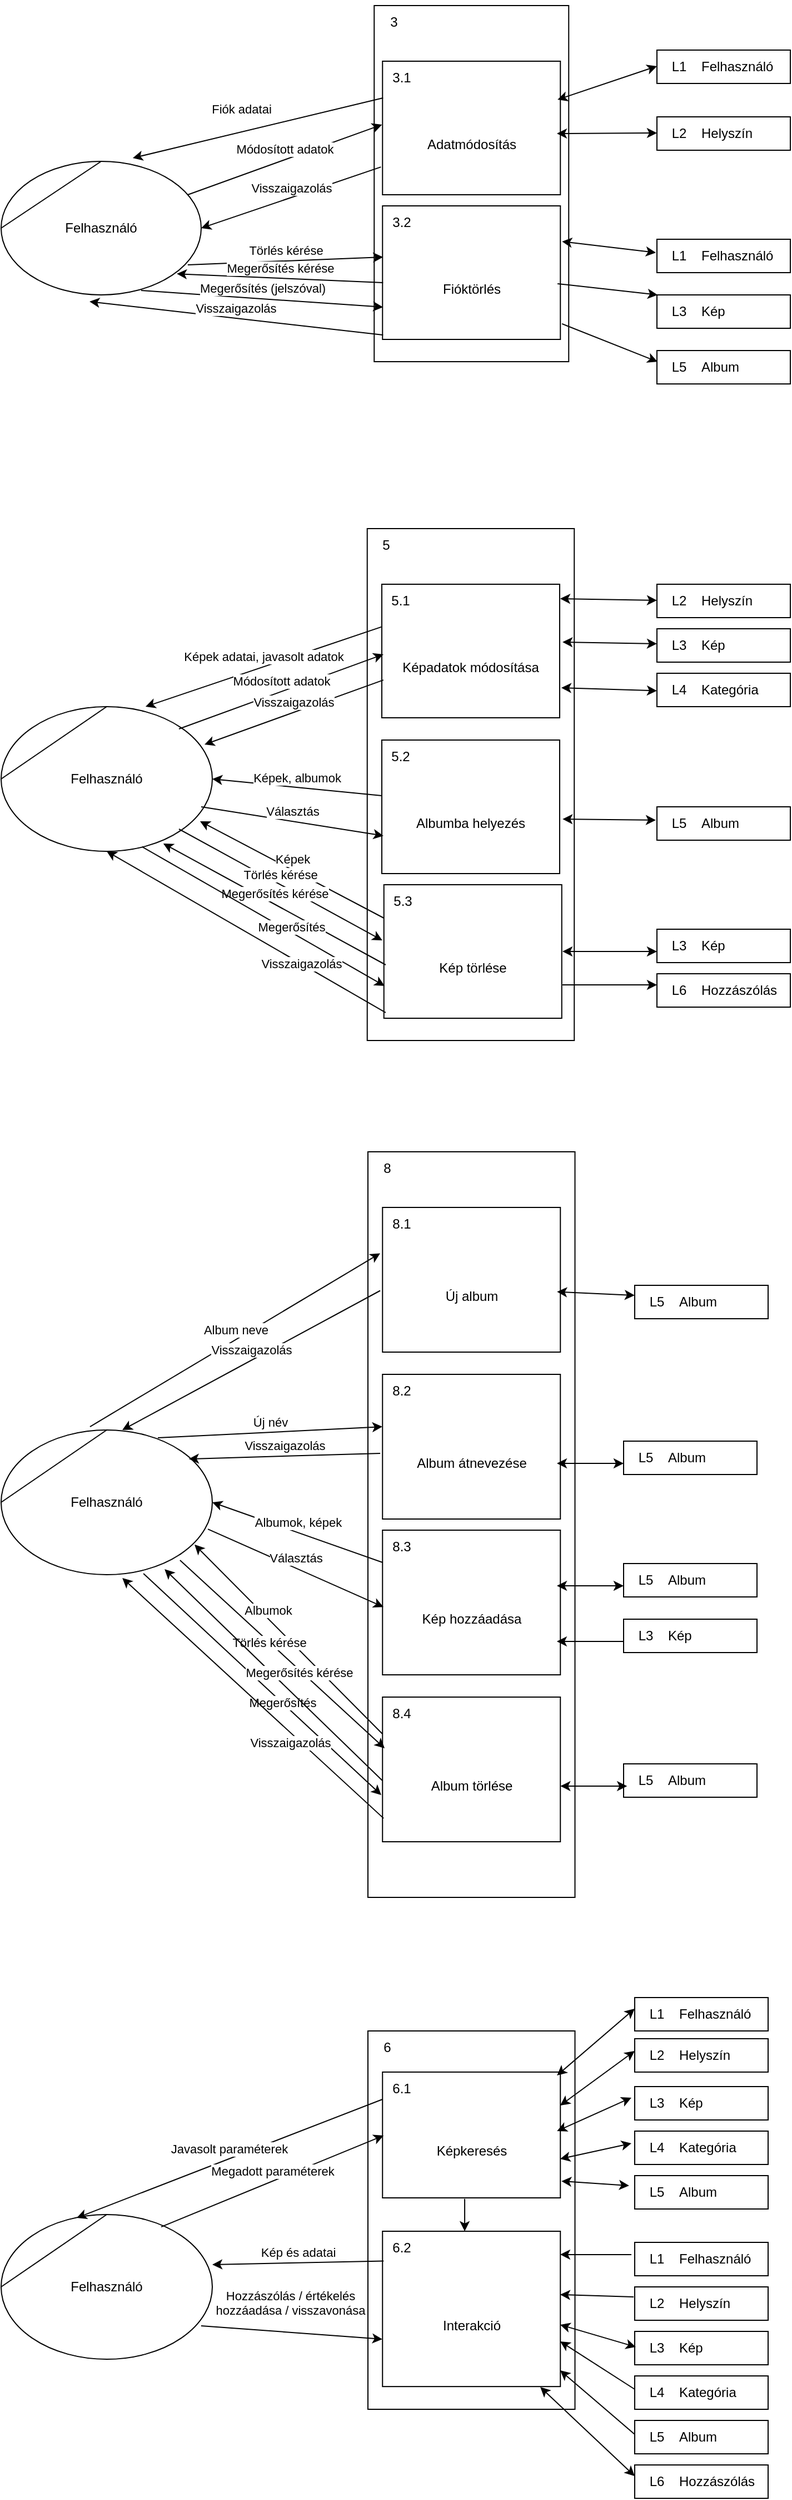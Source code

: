 <mxfile version="20.8.20" type="device"><diagram name="Page-1" id="T1w9pphFqEDVjOHzvAUB"><mxGraphModel dx="1434" dy="782" grid="1" gridSize="10" guides="1" tooltips="1" connect="1" arrows="1" fold="1" page="1" pageScale="1" pageWidth="850" pageHeight="1100" math="0" shadow="0"><root><mxCell id="0"/><mxCell id="1" parent="0"/><mxCell id="KtsUiahS996aMo-irv2C-1" value="" style="html=1;dashed=0;whitespace=wrap;shape=mxgraph.dfd.process;align=center;container=1;collapsible=0;spacingTop=30;" parent="1" vertex="1"><mxGeometry x="345.63" y="80" width="175" height="320" as="geometry"/></mxCell><mxCell id="KtsUiahS996aMo-irv2C-2" value="3" style="text;html=1;strokeColor=none;fillColor=none;align=center;verticalAlign=middle;whiteSpace=wrap;rounded=0;movable=0;resizable=0;rotatable=0;cloneable=0;deletable=0;connectable=0;allowArrows=0;pointerEvents=1;" parent="KtsUiahS996aMo-irv2C-1" vertex="1"><mxGeometry width="35" height="30" as="geometry"/></mxCell><mxCell id="KtsUiahS996aMo-irv2C-3" value="" style="text;html=1;strokeColor=none;fillColor=none;align=left;verticalAlign=middle;whiteSpace=wrap;rounded=0;movable=0;resizable=0;connectable=0;allowArrows=0;rotatable=0;cloneable=0;deletable=0;spacingLeft=6;autosize=1;resizeWidth=0;" parent="KtsUiahS996aMo-irv2C-1" vertex="1"><mxGeometry x="35" y="-5" width="50" height="40" as="geometry"/></mxCell><mxCell id="I2W6EsrsI5JQL8jEKUmp-7" value="Fióktörlés" style="html=1;dashed=0;whitespace=wrap;shape=mxgraph.dfd.process2;align=center;container=1;collapsible=0;spacingTop=30;" parent="KtsUiahS996aMo-irv2C-1" vertex="1"><mxGeometry x="7.5" y="180" width="160" height="120" as="geometry"/></mxCell><mxCell id="I2W6EsrsI5JQL8jEKUmp-8" value="3.2" style="text;html=1;strokeColor=none;fillColor=none;align=center;verticalAlign=middle;whiteSpace=wrap;rounded=0;connectable=0;allowArrows=0;editable=1;movable=0;resizable=0;rotatable=0;deletable=0;locked=0;cloneable=0;" parent="I2W6EsrsI5JQL8jEKUmp-7" vertex="1"><mxGeometry width="35" height="30" as="geometry"/></mxCell><mxCell id="I2W6EsrsI5JQL8jEKUmp-9" value="" style="text;strokeColor=none;fillColor=none;align=left;verticalAlign=middle;whiteSpace=wrap;rounded=0;autosize=1;connectable=0;allowArrows=0;movable=0;resizable=0;rotatable=0;deletable=0;cloneable=0;spacingLeft=6;fontStyle=0;html=1;" parent="I2W6EsrsI5JQL8jEKUmp-7" vertex="1"><mxGeometry x="35" y="-5" width="50" height="40" as="geometry"/></mxCell><mxCell id="I2W6EsrsI5JQL8jEKUmp-22" value="" style="endArrow=classic;html=1;rounded=0;verticalAlign=bottom;exitX=0.984;exitY=0.583;exitDx=0;exitDy=0;exitPerimeter=0;" parent="I2W6EsrsI5JQL8jEKUmp-7" source="I2W6EsrsI5JQL8jEKUmp-7" edge="1"><mxGeometry width="50" height="50" relative="1" as="geometry"><mxPoint x="127.5" y="80" as="sourcePoint"/><mxPoint x="247.5" y="80" as="targetPoint"/></mxGeometry></mxCell><mxCell id="KtsUiahS996aMo-irv2C-7" value="Adatmódosítás" style="html=1;dashed=0;whitespace=wrap;shape=mxgraph.dfd.process2;align=center;container=1;collapsible=0;spacingTop=30;" parent="KtsUiahS996aMo-irv2C-1" vertex="1"><mxGeometry x="7.5" y="50" width="160" height="120" as="geometry"/></mxCell><mxCell id="KtsUiahS996aMo-irv2C-8" value="3.1" style="text;html=1;strokeColor=none;fillColor=none;align=center;verticalAlign=middle;whiteSpace=wrap;rounded=0;connectable=0;allowArrows=0;editable=1;movable=0;resizable=0;rotatable=0;deletable=0;locked=0;cloneable=0;" parent="KtsUiahS996aMo-irv2C-7" vertex="1"><mxGeometry width="35" height="30" as="geometry"/></mxCell><mxCell id="KtsUiahS996aMo-irv2C-9" value="" style="text;strokeColor=none;fillColor=none;align=left;verticalAlign=middle;whiteSpace=wrap;rounded=0;autosize=1;connectable=0;allowArrows=0;movable=0;resizable=0;rotatable=0;deletable=0;cloneable=0;spacingLeft=6;fontStyle=0;html=1;" parent="KtsUiahS996aMo-irv2C-7" vertex="1"><mxGeometry x="35" y="-5" width="50" height="40" as="geometry"/></mxCell><mxCell id="KtsUiahS996aMo-irv2C-10" value="Felhasználó" style="shape=stencil(tZRtjoMgEIZPw98GJR6gYXfvQe10nZQCAbYft99RNKlW7GajiTGZeeXhnZGBCRka5YCVvGHig5VlwTm9Kb5NYhUc1DElr8qjOmhISojenuGGx9gz0DTgMbaq+GR8T9+0j5C1NYYgaE0YKU86wRQaWsvvCdZv/xhFjvgXiOB7kynLyq+/Y3fVNuBiI79j7OB+db/rgceOi61+3Grg4v9YISmTO9xCHlR9/vb2xxxnzYDW6AK8OfLTeZzO66ynzM5CnqyHBUsn1DqN9UITnWoH/kUY5Iu9PtVUzRY1jx4IGk22K9UioSs+44+uvFxl3bKX1nTZdE12iV8=);whiteSpace=wrap;html=1;" parent="1" vertex="1"><mxGeometry x="10" y="220" width="180" height="120" as="geometry"/></mxCell><mxCell id="KtsUiahS996aMo-irv2C-11" value="Fiók adatai" style="endArrow=classic;html=1;rounded=0;verticalAlign=bottom;entryX=0.658;entryY=-0.025;entryDx=0;entryDy=0;entryPerimeter=0;exitX=0.003;exitY=0.275;exitDx=0;exitDy=0;exitPerimeter=0;" parent="1" source="KtsUiahS996aMo-irv2C-7" target="KtsUiahS996aMo-irv2C-10" edge="1"><mxGeometry x="0.111" y="-11" width="50" height="50" relative="1" as="geometry"><mxPoint x="190" y="150" as="sourcePoint"/><mxPoint x="310" y="150" as="targetPoint"/><mxPoint as="offset"/></mxGeometry></mxCell><mxCell id="KtsUiahS996aMo-irv2C-12" value="Módosított adatok" style="endArrow=classic;html=1;rounded=0;verticalAlign=bottom;entryX=-0.003;entryY=0.475;entryDx=0;entryDy=0;entryPerimeter=0;exitX=0.933;exitY=0.25;exitDx=0;exitDy=0;exitPerimeter=0;" parent="1" source="KtsUiahS996aMo-irv2C-10" target="KtsUiahS996aMo-irv2C-7" edge="1"><mxGeometry width="50" height="50" relative="1" as="geometry"><mxPoint x="180" y="230" as="sourcePoint"/><mxPoint x="280" y="230" as="targetPoint"/></mxGeometry></mxCell><mxCell id="KtsUiahS996aMo-irv2C-13" value="Visszaigazolás" style="endArrow=classic;html=1;rounded=0;verticalAlign=bottom;exitX=-0.009;exitY=0.792;exitDx=0;exitDy=0;exitPerimeter=0;entryX=1;entryY=0.5;entryDx=0;entryDy=0;" parent="1" source="KtsUiahS996aMo-irv2C-7" target="KtsUiahS996aMo-irv2C-10" edge="1"><mxGeometry width="50" height="50" relative="1" as="geometry"><mxPoint x="240" y="250" as="sourcePoint"/><mxPoint x="360" y="250" as="targetPoint"/></mxGeometry></mxCell><mxCell id="I2W6EsrsI5JQL8jEKUmp-1" value="Felhasználó" style="html=1;dashed=0;whitespace=wrap;shape=mxgraph.dfd.dataStoreID2;align=left;spacingLeft=38;container=1;collapsible=0;" parent="1" vertex="1"><mxGeometry x="600" y="120" width="120" height="30" as="geometry"/></mxCell><mxCell id="I2W6EsrsI5JQL8jEKUmp-2" value="L1" style="text;html=1;strokeColor=none;fillColor=none;align=center;verticalAlign=middle;whiteSpace=wrap;rounded=0;connectable=0;allowArrows=0;movable=0;resizable=0;rotatable=0;cloneable=0;deletable=0;" parent="I2W6EsrsI5JQL8jEKUmp-1" vertex="1"><mxGeometry x="5" width="30" height="30" as="geometry"/></mxCell><mxCell id="I2W6EsrsI5JQL8jEKUmp-3" value="Helyszín" style="html=1;dashed=0;whitespace=wrap;shape=mxgraph.dfd.dataStoreID2;align=left;spacingLeft=38;container=1;collapsible=0;" parent="1" vertex="1"><mxGeometry x="600" y="180" width="120" height="30" as="geometry"/></mxCell><mxCell id="I2W6EsrsI5JQL8jEKUmp-4" value="L2" style="text;html=1;strokeColor=none;fillColor=none;align=center;verticalAlign=middle;whiteSpace=wrap;rounded=0;connectable=0;allowArrows=0;movable=0;resizable=0;rotatable=0;cloneable=0;deletable=0;" parent="I2W6EsrsI5JQL8jEKUmp-3" vertex="1"><mxGeometry x="5" width="30" height="30" as="geometry"/></mxCell><mxCell id="I2W6EsrsI5JQL8jEKUmp-5" value="" style="endArrow=classic;startArrow=classic;html=1;rounded=0;verticalAlign=bottom;exitX=0.984;exitY=0.288;exitDx=0;exitDy=0;exitPerimeter=0;" parent="1" source="KtsUiahS996aMo-irv2C-7" edge="1"><mxGeometry width="50" height="50" relative="1" as="geometry"><mxPoint x="530" y="140" as="sourcePoint"/><mxPoint x="600" y="134.5" as="targetPoint"/></mxGeometry></mxCell><mxCell id="I2W6EsrsI5JQL8jEKUmp-6" value="" style="endArrow=classic;startArrow=classic;html=1;rounded=0;verticalAlign=bottom;exitX=0.984;exitY=0.288;exitDx=0;exitDy=0;exitPerimeter=0;" parent="1" edge="1"><mxGeometry width="50" height="50" relative="1" as="geometry"><mxPoint x="510" y="195" as="sourcePoint"/><mxPoint x="600" y="194.5" as="targetPoint"/></mxGeometry></mxCell><mxCell id="I2W6EsrsI5JQL8jEKUmp-10" value="Törlés kérése" style="endArrow=classic;html=1;rounded=0;verticalAlign=bottom;entryX=0.003;entryY=0.383;entryDx=0;entryDy=0;entryPerimeter=0;exitX=0.933;exitY=0.775;exitDx=0;exitDy=0;exitPerimeter=0;" parent="1" source="KtsUiahS996aMo-irv2C-10" target="I2W6EsrsI5JQL8jEKUmp-7" edge="1"><mxGeometry width="50" height="50" relative="1" as="geometry"><mxPoint x="160" y="290" as="sourcePoint"/><mxPoint x="280" y="290" as="targetPoint"/></mxGeometry></mxCell><mxCell id="I2W6EsrsI5JQL8jEKUmp-11" value="Megerősítés kérése" style="endArrow=classic;html=1;rounded=0;verticalAlign=bottom;entryX=0.878;entryY=0.842;entryDx=0;entryDy=0;entryPerimeter=0;exitX=0.003;exitY=0.575;exitDx=0;exitDy=0;exitPerimeter=0;" parent="1" source="I2W6EsrsI5JQL8jEKUmp-7" target="KtsUiahS996aMo-irv2C-10" edge="1"><mxGeometry width="50" height="50" relative="1" as="geometry"><mxPoint x="210" y="340" as="sourcePoint"/><mxPoint x="330" y="340" as="targetPoint"/></mxGeometry></mxCell><mxCell id="I2W6EsrsI5JQL8jEKUmp-12" value="Megerősítés (jelszóval)" style="endArrow=classic;html=1;rounded=0;verticalAlign=bottom;entryX=0.003;entryY=0.758;entryDx=0;entryDy=0;entryPerimeter=0;exitX=0.7;exitY=0.967;exitDx=0;exitDy=0;exitPerimeter=0;" parent="1" source="KtsUiahS996aMo-irv2C-10" target="I2W6EsrsI5JQL8jEKUmp-7" edge="1"><mxGeometry width="50" height="50" relative="1" as="geometry"><mxPoint x="130" y="300" as="sourcePoint"/><mxPoint x="250" y="300" as="targetPoint"/></mxGeometry></mxCell><mxCell id="I2W6EsrsI5JQL8jEKUmp-13" value="Visszaigazolás" style="endArrow=classic;html=1;rounded=0;verticalAlign=bottom;exitX=0.003;exitY=0.967;exitDx=0;exitDy=0;exitPerimeter=0;entryX=0.442;entryY=1.05;entryDx=0;entryDy=0;entryPerimeter=0;" parent="1" source="I2W6EsrsI5JQL8jEKUmp-7" target="KtsUiahS996aMo-irv2C-10" edge="1"><mxGeometry width="50" height="50" relative="1" as="geometry"><mxPoint y="300" as="sourcePoint"/><mxPoint x="120" y="300" as="targetPoint"/></mxGeometry></mxCell><mxCell id="I2W6EsrsI5JQL8jEKUmp-14" value="Felhasználó" style="html=1;dashed=0;whitespace=wrap;shape=mxgraph.dfd.dataStoreID2;align=left;spacingLeft=38;container=1;collapsible=0;" parent="1" vertex="1"><mxGeometry x="600" y="290" width="120" height="30" as="geometry"/></mxCell><mxCell id="I2W6EsrsI5JQL8jEKUmp-15" value="L1" style="text;html=1;strokeColor=none;fillColor=none;align=center;verticalAlign=middle;whiteSpace=wrap;rounded=0;connectable=0;allowArrows=0;movable=0;resizable=0;rotatable=0;cloneable=0;deletable=0;" parent="I2W6EsrsI5JQL8jEKUmp-14" vertex="1"><mxGeometry x="5" width="30" height="30" as="geometry"/></mxCell><mxCell id="I2W6EsrsI5JQL8jEKUmp-16" value="" style="endArrow=classic;startArrow=classic;html=1;rounded=0;verticalAlign=bottom;exitX=1.009;exitY=0.267;exitDx=0;exitDy=0;exitPerimeter=0;entryX=-0.008;entryY=0.4;entryDx=0;entryDy=0;entryPerimeter=0;" parent="1" source="I2W6EsrsI5JQL8jEKUmp-7" target="I2W6EsrsI5JQL8jEKUmp-14" edge="1"><mxGeometry width="50" height="50" relative="1" as="geometry"><mxPoint x="530" y="299" as="sourcePoint"/><mxPoint x="600" y="299" as="targetPoint"/></mxGeometry></mxCell><mxCell id="I2W6EsrsI5JQL8jEKUmp-18" value="Kép" style="html=1;dashed=0;whitespace=wrap;shape=mxgraph.dfd.dataStoreID2;align=left;spacingLeft=38;container=1;collapsible=0;" parent="1" vertex="1"><mxGeometry x="600" y="340" width="120" height="30" as="geometry"/></mxCell><mxCell id="I2W6EsrsI5JQL8jEKUmp-19" value="L3" style="text;html=1;strokeColor=none;fillColor=none;align=center;verticalAlign=middle;whiteSpace=wrap;rounded=0;connectable=0;allowArrows=0;movable=0;resizable=0;rotatable=0;cloneable=0;deletable=0;" parent="I2W6EsrsI5JQL8jEKUmp-18" vertex="1"><mxGeometry x="5" width="30" height="30" as="geometry"/></mxCell><mxCell id="I2W6EsrsI5JQL8jEKUmp-20" value="Album" style="html=1;dashed=0;whitespace=wrap;shape=mxgraph.dfd.dataStoreID2;align=left;spacingLeft=38;container=1;collapsible=0;" parent="1" vertex="1"><mxGeometry x="600" y="390" width="120" height="30" as="geometry"/></mxCell><mxCell id="I2W6EsrsI5JQL8jEKUmp-21" value="L5" style="text;html=1;strokeColor=none;fillColor=none;align=center;verticalAlign=middle;whiteSpace=wrap;rounded=0;connectable=0;allowArrows=0;movable=0;resizable=0;rotatable=0;cloneable=0;deletable=0;" parent="I2W6EsrsI5JQL8jEKUmp-20" vertex="1"><mxGeometry x="5" width="30" height="30" as="geometry"/></mxCell><mxCell id="I2W6EsrsI5JQL8jEKUmp-23" value="" style="endArrow=classic;html=1;rounded=0;verticalAlign=bottom;exitX=1.009;exitY=0.883;exitDx=0;exitDy=0;exitPerimeter=0;" parent="1" source="I2W6EsrsI5JQL8jEKUmp-7" edge="1"><mxGeometry width="50" height="50" relative="1" as="geometry"><mxPoint x="510" y="390" as="sourcePoint"/><mxPoint x="600.5" y="400" as="targetPoint"/></mxGeometry></mxCell><mxCell id="SFYIpEGOFSWg1pMCcQWW-30" value="" style="html=1;dashed=0;whitespace=wrap;shape=mxgraph.dfd.process;align=center;container=1;collapsible=0;spacingTop=30;" parent="1" vertex="1"><mxGeometry x="339.37" y="550" width="186.25" height="460" as="geometry"/></mxCell><mxCell id="SFYIpEGOFSWg1pMCcQWW-31" value="5" style="text;html=1;strokeColor=none;fillColor=none;align=center;verticalAlign=middle;whiteSpace=wrap;rounded=0;movable=0;resizable=0;rotatable=0;cloneable=0;deletable=0;connectable=0;allowArrows=0;pointerEvents=1;" parent="SFYIpEGOFSWg1pMCcQWW-30" vertex="1"><mxGeometry width="35" height="30" as="geometry"/></mxCell><mxCell id="SFYIpEGOFSWg1pMCcQWW-32" value="" style="text;html=1;strokeColor=none;fillColor=none;align=left;verticalAlign=middle;whiteSpace=wrap;rounded=0;movable=0;resizable=0;connectable=0;allowArrows=0;rotatable=0;cloneable=0;deletable=0;spacingLeft=6;autosize=1;resizeWidth=0;" parent="SFYIpEGOFSWg1pMCcQWW-30" vertex="1"><mxGeometry x="35" y="-5" width="50" height="40" as="geometry"/></mxCell><mxCell id="SFYIpEGOFSWg1pMCcQWW-33" value="Képadatok módosítása" style="html=1;dashed=0;whitespace=wrap;shape=mxgraph.dfd.process2;align=center;container=1;collapsible=0;spacingTop=30;" parent="SFYIpEGOFSWg1pMCcQWW-30" vertex="1"><mxGeometry x="13.12" y="50" width="160" height="120" as="geometry"/></mxCell><mxCell id="SFYIpEGOFSWg1pMCcQWW-34" value="5.1" style="text;html=1;strokeColor=none;fillColor=none;align=center;verticalAlign=middle;whiteSpace=wrap;rounded=0;connectable=0;allowArrows=0;editable=1;movable=0;resizable=0;rotatable=0;deletable=0;locked=0;cloneable=0;" parent="SFYIpEGOFSWg1pMCcQWW-33" vertex="1"><mxGeometry width="35" height="30" as="geometry"/></mxCell><mxCell id="SFYIpEGOFSWg1pMCcQWW-35" value="" style="text;strokeColor=none;fillColor=none;align=left;verticalAlign=middle;whiteSpace=wrap;rounded=0;autosize=1;connectable=0;allowArrows=0;movable=0;resizable=0;rotatable=0;deletable=0;cloneable=0;spacingLeft=6;fontStyle=0;html=1;" parent="SFYIpEGOFSWg1pMCcQWW-33" vertex="1"><mxGeometry x="35" y="-5" width="50" height="40" as="geometry"/></mxCell><mxCell id="YsgvC9iL1TZ9_UVpv816-10" value="" style="endArrow=classic;startArrow=classic;html=1;rounded=0;verticalAlign=bottom;exitX=1.003;exitY=0.108;exitDx=0;exitDy=0;exitPerimeter=0;" parent="SFYIpEGOFSWg1pMCcQWW-33" source="SFYIpEGOFSWg1pMCcQWW-33" edge="1"><mxGeometry width="50" height="50" relative="1" as="geometry"><mxPoint x="177.51" y="15" as="sourcePoint"/><mxPoint x="247.51" y="14.5" as="targetPoint"/></mxGeometry></mxCell><mxCell id="SFYIpEGOFSWg1pMCcQWW-36" value="Albumba helyezés" style="html=1;dashed=0;whitespace=wrap;shape=mxgraph.dfd.process2;align=center;container=1;collapsible=0;spacingTop=30;" parent="SFYIpEGOFSWg1pMCcQWW-30" vertex="1"><mxGeometry x="13.12" y="190" width="160" height="120" as="geometry"/></mxCell><mxCell id="SFYIpEGOFSWg1pMCcQWW-37" value="5.2" style="text;html=1;strokeColor=none;fillColor=none;align=center;verticalAlign=middle;whiteSpace=wrap;rounded=0;connectable=0;allowArrows=0;editable=1;movable=0;resizable=0;rotatable=0;deletable=0;locked=0;cloneable=0;" parent="SFYIpEGOFSWg1pMCcQWW-36" vertex="1"><mxGeometry width="35" height="30" as="geometry"/></mxCell><mxCell id="SFYIpEGOFSWg1pMCcQWW-38" value="" style="text;strokeColor=none;fillColor=none;align=left;verticalAlign=middle;whiteSpace=wrap;rounded=0;autosize=1;connectable=0;allowArrows=0;movable=0;resizable=0;rotatable=0;deletable=0;cloneable=0;spacingLeft=6;fontStyle=0;html=1;" parent="SFYIpEGOFSWg1pMCcQWW-36" vertex="1"><mxGeometry x="35" y="-5" width="50" height="40" as="geometry"/></mxCell><mxCell id="YsgvC9iL1TZ9_UVpv816-14" value="Képek, albumok" style="endArrow=classic;html=1;rounded=0;verticalAlign=bottom;entryX=1;entryY=0.5;entryDx=0;entryDy=0;" parent="SFYIpEGOFSWg1pMCcQWW-36" target="SFYIpEGOFSWg1pMCcQWW-42" edge="1"><mxGeometry width="50" height="50" relative="1" as="geometry"><mxPoint y="50" as="sourcePoint"/><mxPoint x="120" y="50" as="targetPoint"/></mxGeometry></mxCell><mxCell id="SFYIpEGOFSWg1pMCcQWW-39" value="Kép törlése" style="html=1;dashed=0;whitespace=wrap;shape=mxgraph.dfd.process2;align=center;container=1;collapsible=0;spacingTop=30;" parent="SFYIpEGOFSWg1pMCcQWW-30" vertex="1"><mxGeometry x="15.0" y="320" width="160" height="120" as="geometry"/></mxCell><mxCell id="SFYIpEGOFSWg1pMCcQWW-40" value="5.3" style="text;html=1;strokeColor=none;fillColor=none;align=center;verticalAlign=middle;whiteSpace=wrap;rounded=0;connectable=0;allowArrows=0;editable=1;movable=0;resizable=0;rotatable=0;deletable=0;locked=0;cloneable=0;" parent="SFYIpEGOFSWg1pMCcQWW-39" vertex="1"><mxGeometry width="35" height="30" as="geometry"/></mxCell><mxCell id="SFYIpEGOFSWg1pMCcQWW-41" value="" style="text;strokeColor=none;fillColor=none;align=left;verticalAlign=middle;whiteSpace=wrap;rounded=0;autosize=1;connectable=0;allowArrows=0;movable=0;resizable=0;rotatable=0;deletable=0;cloneable=0;spacingLeft=6;fontStyle=0;html=1;" parent="SFYIpEGOFSWg1pMCcQWW-39" vertex="1"><mxGeometry x="35" y="-5" width="50" height="40" as="geometry"/></mxCell><mxCell id="YsgvC9iL1TZ9_UVpv816-30" value="Képek" style="endArrow=classic;html=1;rounded=0;verticalAlign=bottom;entryX=0.942;entryY=0.792;entryDx=0;entryDy=0;entryPerimeter=0;" parent="SFYIpEGOFSWg1pMCcQWW-39" target="SFYIpEGOFSWg1pMCcQWW-42" edge="1"><mxGeometry width="50" height="50" relative="1" as="geometry"><mxPoint y="30" as="sourcePoint"/><mxPoint x="120" y="30" as="targetPoint"/></mxGeometry></mxCell><mxCell id="SFYIpEGOFSWg1pMCcQWW-42" value="Felhasználó" style="shape=stencil(tZRtjoMgEIZPw98GJR6gYXfvQe10nZQCAbYft99RNKlW7GajiTGZeeXhnZGBCRka5YCVvGHig5VlwTm9Kb5NYhUc1DElr8qjOmhISojenuGGx9gz0DTgMbaq+GR8T9+0j5C1NYYgaE0YKU86wRQaWsvvCdZv/xhFjvgXiOB7kynLyq+/Y3fVNuBiI79j7OB+db/rgceOi61+3Grg4v9YISmTO9xCHlR9/vb2xxxnzYDW6AK8OfLTeZzO66ynzM5CnqyHBUsn1DqN9UITnWoH/kUY5Iu9PtVUzRY1jx4IGk22K9UioSs+44+uvFxl3bKX1nTZdE12iV8=);whiteSpace=wrap;html=1;" parent="1" vertex="1"><mxGeometry x="10" y="710" width="190" height="130" as="geometry"/></mxCell><mxCell id="YsgvC9iL1TZ9_UVpv816-1" value="Képek adatai, javasolt adatok" style="endArrow=classic;html=1;rounded=0;verticalAlign=bottom;exitX=0.003;exitY=0.317;exitDx=0;exitDy=0;exitPerimeter=0;entryX=0.684;entryY=0;entryDx=0;entryDy=0;entryPerimeter=0;" parent="1" source="SFYIpEGOFSWg1pMCcQWW-33" target="SFYIpEGOFSWg1pMCcQWW-42" edge="1"><mxGeometry width="50" height="50" relative="1" as="geometry"><mxPoint x="160" y="660" as="sourcePoint"/><mxPoint x="280" y="660" as="targetPoint"/></mxGeometry></mxCell><mxCell id="YsgvC9iL1TZ9_UVpv816-2" value="Módosított adatok" style="endArrow=classic;html=1;rounded=0;verticalAlign=bottom;entryX=0.009;entryY=0.525;entryDx=0;entryDy=0;entryPerimeter=0;" parent="1" target="SFYIpEGOFSWg1pMCcQWW-33" edge="1"><mxGeometry width="50" height="50" relative="1" as="geometry"><mxPoint x="170" y="730" as="sourcePoint"/><mxPoint x="310" y="690" as="targetPoint"/></mxGeometry></mxCell><mxCell id="YsgvC9iL1TZ9_UVpv816-3" value="Visszaigazolás" style="endArrow=classic;html=1;rounded=0;verticalAlign=bottom;exitX=0.009;exitY=0.717;exitDx=0;exitDy=0;exitPerimeter=0;entryX=0.963;entryY=0.262;entryDx=0;entryDy=0;entryPerimeter=0;" parent="1" source="SFYIpEGOFSWg1pMCcQWW-33" target="SFYIpEGOFSWg1pMCcQWW-42" edge="1"><mxGeometry width="50" height="50" relative="1" as="geometry"><mxPoint x="260" y="740" as="sourcePoint"/><mxPoint x="380" y="740" as="targetPoint"/></mxGeometry></mxCell><mxCell id="YsgvC9iL1TZ9_UVpv816-4" value="Helyszín" style="html=1;dashed=0;whitespace=wrap;shape=mxgraph.dfd.dataStoreID2;align=left;spacingLeft=38;container=1;collapsible=0;" parent="1" vertex="1"><mxGeometry x="600" y="600" width="120" height="30" as="geometry"/></mxCell><mxCell id="YsgvC9iL1TZ9_UVpv816-5" value="L2" style="text;html=1;strokeColor=none;fillColor=none;align=center;verticalAlign=middle;whiteSpace=wrap;rounded=0;connectable=0;allowArrows=0;movable=0;resizable=0;rotatable=0;cloneable=0;deletable=0;" parent="YsgvC9iL1TZ9_UVpv816-4" vertex="1"><mxGeometry x="5" width="30" height="30" as="geometry"/></mxCell><mxCell id="YsgvC9iL1TZ9_UVpv816-6" value="Kép" style="html=1;dashed=0;whitespace=wrap;shape=mxgraph.dfd.dataStoreID2;align=left;spacingLeft=38;container=1;collapsible=0;" parent="1" vertex="1"><mxGeometry x="600" y="640" width="120" height="30" as="geometry"/></mxCell><mxCell id="YsgvC9iL1TZ9_UVpv816-7" value="L3" style="text;html=1;strokeColor=none;fillColor=none;align=center;verticalAlign=middle;whiteSpace=wrap;rounded=0;connectable=0;allowArrows=0;movable=0;resizable=0;rotatable=0;cloneable=0;deletable=0;" parent="YsgvC9iL1TZ9_UVpv816-6" vertex="1"><mxGeometry x="5" width="30" height="30" as="geometry"/></mxCell><mxCell id="YsgvC9iL1TZ9_UVpv816-8" value="Kategória" style="html=1;dashed=0;whitespace=wrap;shape=mxgraph.dfd.dataStoreID2;align=left;spacingLeft=38;container=1;collapsible=0;" parent="1" vertex="1"><mxGeometry x="600" y="680" width="120" height="30" as="geometry"/></mxCell><mxCell id="YsgvC9iL1TZ9_UVpv816-9" value="L4" style="text;html=1;strokeColor=none;fillColor=none;align=center;verticalAlign=middle;whiteSpace=wrap;rounded=0;connectable=0;allowArrows=0;movable=0;resizable=0;rotatable=0;cloneable=0;deletable=0;" parent="YsgvC9iL1TZ9_UVpv816-8" vertex="1"><mxGeometry x="5" width="30" height="30" as="geometry"/></mxCell><mxCell id="YsgvC9iL1TZ9_UVpv816-11" value="" style="endArrow=classic;startArrow=classic;html=1;rounded=0;verticalAlign=bottom;exitX=1.016;exitY=0.433;exitDx=0;exitDy=0;exitPerimeter=0;" parent="1" source="SFYIpEGOFSWg1pMCcQWW-33" edge="1"><mxGeometry width="50" height="50" relative="1" as="geometry"><mxPoint x="513.49" y="680" as="sourcePoint"/><mxPoint x="600" y="653.5" as="targetPoint"/></mxGeometry></mxCell><mxCell id="YsgvC9iL1TZ9_UVpv816-13" value="" style="endArrow=classic;startArrow=classic;html=1;rounded=0;verticalAlign=bottom;exitX=1.009;exitY=0.775;exitDx=0;exitDy=0;exitPerimeter=0;" parent="1" source="SFYIpEGOFSWg1pMCcQWW-33" edge="1"><mxGeometry width="50" height="50" relative="1" as="geometry"><mxPoint x="530" y="690" as="sourcePoint"/><mxPoint x="600" y="695.75" as="targetPoint"/></mxGeometry></mxCell><mxCell id="YsgvC9iL1TZ9_UVpv816-15" value="Választás" style="endArrow=classic;html=1;rounded=0;verticalAlign=bottom;entryX=0.009;entryY=0.717;entryDx=0;entryDy=0;entryPerimeter=0;" parent="1" target="SFYIpEGOFSWg1pMCcQWW-36" edge="1"><mxGeometry width="50" height="50" relative="1" as="geometry"><mxPoint x="190" y="800" as="sourcePoint"/><mxPoint x="310" y="800" as="targetPoint"/></mxGeometry></mxCell><mxCell id="YsgvC9iL1TZ9_UVpv816-18" value="" style="endArrow=classic;startArrow=classic;html=1;rounded=0;verticalAlign=bottom;exitX=1.016;exitY=0.592;exitDx=0;exitDy=0;exitPerimeter=0;entryX=-0.008;entryY=0.4;entryDx=0;entryDy=0;entryPerimeter=0;" parent="1" source="SFYIpEGOFSWg1pMCcQWW-36" edge="1"><mxGeometry width="50" height="50" relative="1" as="geometry"><mxPoint x="540" y="810" as="sourcePoint"/><mxPoint x="599.04" y="812" as="targetPoint"/></mxGeometry></mxCell><mxCell id="YsgvC9iL1TZ9_UVpv816-20" value="Törlés kérése" style="endArrow=classic;html=1;rounded=0;verticalAlign=bottom;entryX=-0.009;entryY=0.417;entryDx=0;entryDy=0;entryPerimeter=0;" parent="1" target="SFYIpEGOFSWg1pMCcQWW-39" edge="1"><mxGeometry width="50" height="50" relative="1" as="geometry"><mxPoint x="170" y="820" as="sourcePoint"/><mxPoint x="290" y="820" as="targetPoint"/></mxGeometry></mxCell><mxCell id="YsgvC9iL1TZ9_UVpv816-21" value="Megerősítés kérése" style="endArrow=classic;html=1;rounded=0;verticalAlign=bottom;entryX=0.768;entryY=0.946;entryDx=0;entryDy=0;entryPerimeter=0;exitX=0.01;exitY=0.6;exitDx=0;exitDy=0;exitPerimeter=0;" parent="1" source="SFYIpEGOFSWg1pMCcQWW-39" target="SFYIpEGOFSWg1pMCcQWW-42" edge="1"><mxGeometry width="50" height="50" relative="1" as="geometry"><mxPoint x="350" y="930" as="sourcePoint"/><mxPoint x="370" y="930" as="targetPoint"/></mxGeometry></mxCell><mxCell id="YsgvC9iL1TZ9_UVpv816-23" value="Megerősítés" style="endArrow=classic;html=1;rounded=0;verticalAlign=bottom;exitX=0.668;exitY=0.969;exitDx=0;exitDy=0;exitPerimeter=0;entryX=0.004;entryY=0.758;entryDx=0;entryDy=0;entryPerimeter=0;" parent="1" source="SFYIpEGOFSWg1pMCcQWW-42" target="SFYIpEGOFSWg1pMCcQWW-39" edge="1"><mxGeometry x="0.247" y="-4" width="50" height="50" relative="1" as="geometry"><mxPoint x="130" y="880" as="sourcePoint"/><mxPoint x="250" y="880" as="targetPoint"/><mxPoint as="offset"/></mxGeometry></mxCell><mxCell id="YsgvC9iL1TZ9_UVpv816-24" value="Visszaigazolás" style="endArrow=classic;html=1;rounded=0;verticalAlign=bottom;exitX=0.01;exitY=0.958;exitDx=0;exitDy=0;exitPerimeter=0;entryX=0.5;entryY=1;entryDx=0;entryDy=0;" parent="1" source="SFYIpEGOFSWg1pMCcQWW-39" target="SFYIpEGOFSWg1pMCcQWW-42" edge="1"><mxGeometry x="-0.425" y="8" width="50" height="50" relative="1" as="geometry"><mxPoint x="170" y="990" as="sourcePoint"/><mxPoint x="290" y="990" as="targetPoint"/><mxPoint as="offset"/></mxGeometry></mxCell><mxCell id="YsgvC9iL1TZ9_UVpv816-25" value="Kép" style="html=1;dashed=0;whitespace=wrap;shape=mxgraph.dfd.dataStoreID2;align=left;spacingLeft=38;container=1;collapsible=0;" parent="1" vertex="1"><mxGeometry x="600" y="910" width="120" height="30" as="geometry"/></mxCell><mxCell id="YsgvC9iL1TZ9_UVpv816-26" value="L3" style="text;html=1;strokeColor=none;fillColor=none;align=center;verticalAlign=middle;whiteSpace=wrap;rounded=0;connectable=0;allowArrows=0;movable=0;resizable=0;rotatable=0;cloneable=0;deletable=0;" parent="YsgvC9iL1TZ9_UVpv816-25" vertex="1"><mxGeometry x="5" width="30" height="30" as="geometry"/></mxCell><mxCell id="YsgvC9iL1TZ9_UVpv816-27" value="Hozzászólás" style="html=1;dashed=0;whitespace=wrap;shape=mxgraph.dfd.dataStoreID2;align=left;spacingLeft=38;container=1;collapsible=0;" parent="1" vertex="1"><mxGeometry x="600" y="950" width="120" height="30" as="geometry"/></mxCell><mxCell id="YsgvC9iL1TZ9_UVpv816-28" value="L6" style="text;html=1;strokeColor=none;fillColor=none;align=center;verticalAlign=middle;whiteSpace=wrap;rounded=0;connectable=0;allowArrows=0;movable=0;resizable=0;rotatable=0;cloneable=0;deletable=0;" parent="YsgvC9iL1TZ9_UVpv816-27" vertex="1"><mxGeometry x="5" width="30" height="30" as="geometry"/></mxCell><mxCell id="YsgvC9iL1TZ9_UVpv816-29" value="" style="endArrow=classic;startArrow=classic;html=1;rounded=0;verticalAlign=bottom;exitX=1.004;exitY=0.5;exitDx=0;exitDy=0;exitPerimeter=0;" parent="1" source="SFYIpEGOFSWg1pMCcQWW-39" edge="1"><mxGeometry width="50" height="50" relative="1" as="geometry"><mxPoint x="520" y="930" as="sourcePoint"/><mxPoint x="600" y="930" as="targetPoint"/></mxGeometry></mxCell><mxCell id="YsgvC9iL1TZ9_UVpv816-31" value="" style="endArrow=classic;html=1;rounded=0;verticalAlign=bottom;exitX=1.004;exitY=0.75;exitDx=0;exitDy=0;exitPerimeter=0;" parent="1" source="SFYIpEGOFSWg1pMCcQWW-39" edge="1"><mxGeometry width="50" height="50" relative="1" as="geometry"><mxPoint x="520" y="960" as="sourcePoint"/><mxPoint x="600" y="960" as="targetPoint"/></mxGeometry></mxCell><mxCell id="YsgvC9iL1TZ9_UVpv816-58" value="" style="html=1;dashed=0;whitespace=wrap;shape=mxgraph.dfd.process;align=center;container=1;collapsible=0;spacingTop=30;" parent="1" vertex="1"><mxGeometry x="340" y="1110" width="186.25" height="670" as="geometry"/></mxCell><mxCell id="YsgvC9iL1TZ9_UVpv816-59" value="8" style="text;html=1;strokeColor=none;fillColor=none;align=center;verticalAlign=middle;whiteSpace=wrap;rounded=0;movable=0;resizable=0;rotatable=0;cloneable=0;deletable=0;connectable=0;allowArrows=0;pointerEvents=1;" parent="YsgvC9iL1TZ9_UVpv816-58" vertex="1"><mxGeometry width="35" height="30" as="geometry"/></mxCell><mxCell id="YsgvC9iL1TZ9_UVpv816-60" value="" style="text;html=1;strokeColor=none;fillColor=none;align=left;verticalAlign=middle;whiteSpace=wrap;rounded=0;movable=0;resizable=0;connectable=0;allowArrows=0;rotatable=0;cloneable=0;deletable=0;spacingLeft=6;autosize=1;resizeWidth=0;" parent="YsgvC9iL1TZ9_UVpv816-58" vertex="1"><mxGeometry x="35" y="-5" width="50" height="40" as="geometry"/></mxCell><mxCell id="YsgvC9iL1TZ9_UVpv816-61" value="Új album" style="html=1;dashed=0;whitespace=wrap;shape=mxgraph.dfd.process2;align=center;container=1;collapsible=0;spacingTop=30;" parent="YsgvC9iL1TZ9_UVpv816-58" vertex="1"><mxGeometry x="13.13" y="50" width="160" height="130" as="geometry"/></mxCell><mxCell id="YsgvC9iL1TZ9_UVpv816-62" value="8.1" style="text;html=1;strokeColor=none;fillColor=none;align=center;verticalAlign=middle;whiteSpace=wrap;rounded=0;connectable=0;allowArrows=0;editable=1;movable=0;resizable=0;rotatable=0;deletable=0;locked=0;cloneable=0;" parent="YsgvC9iL1TZ9_UVpv816-61" vertex="1"><mxGeometry width="35" height="30" as="geometry"/></mxCell><mxCell id="YsgvC9iL1TZ9_UVpv816-63" value="" style="text;strokeColor=none;fillColor=none;align=left;verticalAlign=middle;whiteSpace=wrap;rounded=0;autosize=1;connectable=0;allowArrows=0;movable=0;resizable=0;rotatable=0;deletable=0;cloneable=0;spacingLeft=6;fontStyle=0;html=1;" parent="YsgvC9iL1TZ9_UVpv816-61" vertex="1"><mxGeometry x="35" y="-5" width="50" height="40" as="geometry"/></mxCell><mxCell id="YsgvC9iL1TZ9_UVpv816-92" value="Album átnevezése" style="html=1;dashed=0;whitespace=wrap;shape=mxgraph.dfd.process2;align=center;container=1;collapsible=0;spacingTop=30;" parent="YsgvC9iL1TZ9_UVpv816-58" vertex="1"><mxGeometry x="13.12" y="200" width="160" height="130" as="geometry"/></mxCell><mxCell id="YsgvC9iL1TZ9_UVpv816-93" value="8.2" style="text;html=1;strokeColor=none;fillColor=none;align=center;verticalAlign=middle;whiteSpace=wrap;rounded=0;connectable=0;allowArrows=0;editable=1;movable=0;resizable=0;rotatable=0;deletable=0;locked=0;cloneable=0;" parent="YsgvC9iL1TZ9_UVpv816-92" vertex="1"><mxGeometry width="35" height="30" as="geometry"/></mxCell><mxCell id="YsgvC9iL1TZ9_UVpv816-94" value="" style="text;strokeColor=none;fillColor=none;align=left;verticalAlign=middle;whiteSpace=wrap;rounded=0;autosize=1;connectable=0;allowArrows=0;movable=0;resizable=0;rotatable=0;deletable=0;cloneable=0;spacingLeft=6;fontStyle=0;html=1;" parent="YsgvC9iL1TZ9_UVpv816-92" vertex="1"><mxGeometry x="35" y="-5" width="50" height="40" as="geometry"/></mxCell><mxCell id="YsgvC9iL1TZ9_UVpv816-105" value="" style="endArrow=classic;startArrow=classic;html=1;rounded=0;verticalAlign=bottom;" parent="YsgvC9iL1TZ9_UVpv816-92" edge="1"><mxGeometry width="50" height="50" relative="1" as="geometry"><mxPoint x="156.88" y="80" as="sourcePoint"/><mxPoint x="216.88" y="80" as="targetPoint"/></mxGeometry></mxCell><mxCell id="YsgvC9iL1TZ9_UVpv816-95" value="Kép hozzáadása" style="html=1;dashed=0;whitespace=wrap;shape=mxgraph.dfd.process2;align=center;container=1;collapsible=0;spacingTop=30;" parent="YsgvC9iL1TZ9_UVpv816-58" vertex="1"><mxGeometry x="13.13" y="340" width="160" height="130" as="geometry"/></mxCell><mxCell id="YsgvC9iL1TZ9_UVpv816-96" value="8.3" style="text;html=1;strokeColor=none;fillColor=none;align=center;verticalAlign=middle;whiteSpace=wrap;rounded=0;connectable=0;allowArrows=0;editable=1;movable=0;resizable=0;rotatable=0;deletable=0;locked=0;cloneable=0;" parent="YsgvC9iL1TZ9_UVpv816-95" vertex="1"><mxGeometry width="35" height="30" as="geometry"/></mxCell><mxCell id="YsgvC9iL1TZ9_UVpv816-97" value="" style="text;strokeColor=none;fillColor=none;align=left;verticalAlign=middle;whiteSpace=wrap;rounded=0;autosize=1;connectable=0;allowArrows=0;movable=0;resizable=0;rotatable=0;deletable=0;cloneable=0;spacingLeft=6;fontStyle=0;html=1;" parent="YsgvC9iL1TZ9_UVpv816-95" vertex="1"><mxGeometry x="35" y="-5" width="50" height="40" as="geometry"/></mxCell><mxCell id="YsgvC9iL1TZ9_UVpv816-106" value="Albumok, képek" style="endArrow=classic;html=1;rounded=0;verticalAlign=bottom;entryX=1;entryY=0.5;entryDx=0;entryDy=0;" parent="YsgvC9iL1TZ9_UVpv816-95" target="YsgvC9iL1TZ9_UVpv816-74" edge="1"><mxGeometry width="50" height="50" relative="1" as="geometry"><mxPoint y="29" as="sourcePoint"/><mxPoint x="120" y="29" as="targetPoint"/></mxGeometry></mxCell><mxCell id="YsgvC9iL1TZ9_UVpv816-98" value="Album törlése" style="html=1;dashed=0;whitespace=wrap;shape=mxgraph.dfd.process2;align=center;container=1;collapsible=0;spacingTop=30;" parent="YsgvC9iL1TZ9_UVpv816-58" vertex="1"><mxGeometry x="13.12" y="490" width="160" height="130" as="geometry"/></mxCell><mxCell id="YsgvC9iL1TZ9_UVpv816-99" value="8.4" style="text;html=1;strokeColor=none;fillColor=none;align=center;verticalAlign=middle;whiteSpace=wrap;rounded=0;connectable=0;allowArrows=0;editable=1;movable=0;resizable=0;rotatable=0;deletable=0;locked=0;cloneable=0;" parent="YsgvC9iL1TZ9_UVpv816-98" vertex="1"><mxGeometry width="35" height="30" as="geometry"/></mxCell><mxCell id="YsgvC9iL1TZ9_UVpv816-100" value="" style="text;strokeColor=none;fillColor=none;align=left;verticalAlign=middle;whiteSpace=wrap;rounded=0;autosize=1;connectable=0;allowArrows=0;movable=0;resizable=0;rotatable=0;deletable=0;cloneable=0;spacingLeft=6;fontStyle=0;html=1;" parent="YsgvC9iL1TZ9_UVpv816-98" vertex="1"><mxGeometry x="35" y="-5" width="50" height="40" as="geometry"/></mxCell><mxCell id="YsgvC9iL1TZ9_UVpv816-74" value="Felhasználó" style="shape=stencil(tZRtjoMgEIZPw98GJR6gYXfvQe10nZQCAbYft99RNKlW7GajiTGZeeXhnZGBCRka5YCVvGHig5VlwTm9Kb5NYhUc1DElr8qjOmhISojenuGGx9gz0DTgMbaq+GR8T9+0j5C1NYYgaE0YKU86wRQaWsvvCdZv/xhFjvgXiOB7kynLyq+/Y3fVNuBiI79j7OB+db/rgceOi61+3Grg4v9YISmTO9xCHlR9/vb2xxxnzYDW6AK8OfLTeZzO66ynzM5CnqyHBUsn1DqN9UITnWoH/kUY5Iu9PtVUzRY1jx4IGk22K9UioSs+44+uvFxl3bKX1nTZdE12iV8=);whiteSpace=wrap;html=1;" parent="1" vertex="1"><mxGeometry x="10" y="1360" width="190" height="130" as="geometry"/></mxCell><mxCell id="YsgvC9iL1TZ9_UVpv816-76" value="Album neve" style="endArrow=classic;html=1;rounded=0;verticalAlign=bottom;entryX=-0.013;entryY=0.317;entryDx=0;entryDy=0;entryPerimeter=0;exitX=0.421;exitY=-0.023;exitDx=0;exitDy=0;exitPerimeter=0;" parent="1" source="YsgvC9iL1TZ9_UVpv816-74" target="YsgvC9iL1TZ9_UVpv816-61" edge="1"><mxGeometry width="50" height="50" relative="1" as="geometry"><mxPoint x="150" y="1250" as="sourcePoint"/><mxPoint x="270" y="1250" as="targetPoint"/></mxGeometry></mxCell><mxCell id="YsgvC9iL1TZ9_UVpv816-77" value="Visszaigazolás" style="endArrow=classic;html=1;rounded=0;verticalAlign=bottom;exitX=-0.013;exitY=0.575;exitDx=0;exitDy=0;exitPerimeter=0;entryX=0.574;entryY=0;entryDx=0;entryDy=0;entryPerimeter=0;" parent="1" source="YsgvC9iL1TZ9_UVpv816-61" target="YsgvC9iL1TZ9_UVpv816-74" edge="1"><mxGeometry width="50" height="50" relative="1" as="geometry"><mxPoint x="360" y="1300" as="sourcePoint"/><mxPoint x="480" y="1300" as="targetPoint"/></mxGeometry></mxCell><mxCell id="YsgvC9iL1TZ9_UVpv816-83" value="Album" style="html=1;dashed=0;whitespace=wrap;shape=mxgraph.dfd.dataStoreID2;align=left;spacingLeft=38;container=1;collapsible=0;" parent="1" vertex="1"><mxGeometry x="600" y="800" width="120" height="30" as="geometry"/></mxCell><mxCell id="YsgvC9iL1TZ9_UVpv816-84" value="L5" style="text;html=1;strokeColor=none;fillColor=none;align=center;verticalAlign=middle;whiteSpace=wrap;rounded=0;connectable=0;allowArrows=0;movable=0;resizable=0;rotatable=0;cloneable=0;deletable=0;" parent="YsgvC9iL1TZ9_UVpv816-83" vertex="1"><mxGeometry x="5" width="30" height="30" as="geometry"/></mxCell><mxCell id="YsgvC9iL1TZ9_UVpv816-85" value="Album" style="html=1;dashed=0;whitespace=wrap;shape=mxgraph.dfd.dataStoreID2;align=left;spacingLeft=38;container=1;collapsible=0;" parent="1" vertex="1"><mxGeometry x="580" y="1230" width="120" height="30" as="geometry"/></mxCell><mxCell id="YsgvC9iL1TZ9_UVpv816-86" value="L5" style="text;html=1;strokeColor=none;fillColor=none;align=center;verticalAlign=middle;whiteSpace=wrap;rounded=0;connectable=0;allowArrows=0;movable=0;resizable=0;rotatable=0;cloneable=0;deletable=0;" parent="YsgvC9iL1TZ9_UVpv816-85" vertex="1"><mxGeometry x="5" width="30" height="30" as="geometry"/></mxCell><mxCell id="YsgvC9iL1TZ9_UVpv816-87" value="" style="endArrow=classic;startArrow=classic;html=1;rounded=0;verticalAlign=bottom;exitX=0.981;exitY=0.583;exitDx=0;exitDy=0;exitPerimeter=0;entryX=0;entryY=0.3;entryDx=0;entryDy=0;entryPerimeter=0;" parent="1" source="YsgvC9iL1TZ9_UVpv816-61" target="YsgvC9iL1TZ9_UVpv816-85" edge="1"><mxGeometry y="10" width="50" height="50" relative="1" as="geometry"><mxPoint x="520" y="1284.783" as="sourcePoint"/><mxPoint x="590" y="1284.783" as="targetPoint"/><mxPoint as="offset"/></mxGeometry></mxCell><mxCell id="YsgvC9iL1TZ9_UVpv816-101" value="Új név" style="endArrow=classic;html=1;rounded=0;verticalAlign=bottom;entryX=-0.001;entryY=0.362;entryDx=0;entryDy=0;entryPerimeter=0;exitX=0.742;exitY=0.054;exitDx=0;exitDy=0;exitPerimeter=0;" parent="1" source="YsgvC9iL1TZ9_UVpv816-74" target="YsgvC9iL1TZ9_UVpv816-92" edge="1"><mxGeometry width="50" height="50" relative="1" as="geometry"><mxPoint x="190" y="1290" as="sourcePoint"/><mxPoint x="350" y="1360" as="targetPoint"/></mxGeometry></mxCell><mxCell id="YsgvC9iL1TZ9_UVpv816-102" value="Visszaigazolás" style="endArrow=classic;html=1;rounded=0;verticalAlign=bottom;exitX=-0.013;exitY=0.546;exitDx=0;exitDy=0;exitPerimeter=0;entryX=0.889;entryY=0.2;entryDx=0;entryDy=0;entryPerimeter=0;" parent="1" source="YsgvC9iL1TZ9_UVpv816-92" target="YsgvC9iL1TZ9_UVpv816-74" edge="1"><mxGeometry width="50" height="50" relative="1" as="geometry"><mxPoint x="370" y="1420" as="sourcePoint"/><mxPoint x="490" y="1420" as="targetPoint"/></mxGeometry></mxCell><mxCell id="YsgvC9iL1TZ9_UVpv816-103" value="Album" style="html=1;dashed=0;whitespace=wrap;shape=mxgraph.dfd.dataStoreID2;align=left;spacingLeft=38;container=1;collapsible=0;" parent="1" vertex="1"><mxGeometry x="570" y="1370" width="120" height="30" as="geometry"/></mxCell><mxCell id="YsgvC9iL1TZ9_UVpv816-104" value="L5" style="text;html=1;strokeColor=none;fillColor=none;align=center;verticalAlign=middle;whiteSpace=wrap;rounded=0;connectable=0;allowArrows=0;movable=0;resizable=0;rotatable=0;cloneable=0;deletable=0;" parent="YsgvC9iL1TZ9_UVpv816-103" vertex="1"><mxGeometry x="5" width="30" height="30" as="geometry"/></mxCell><mxCell id="YsgvC9iL1TZ9_UVpv816-107" value="Választás" style="endArrow=classic;html=1;rounded=0;verticalAlign=bottom;entryX=0.005;entryY=0.531;entryDx=0;entryDy=0;entryPerimeter=0;exitX=0.979;exitY=0.685;exitDx=0;exitDy=0;exitPerimeter=0;" parent="1" source="YsgvC9iL1TZ9_UVpv816-74" target="YsgvC9iL1TZ9_UVpv816-95" edge="1"><mxGeometry width="50" height="50" relative="1" as="geometry"><mxPoint x="190" y="1460" as="sourcePoint"/><mxPoint x="310" y="1460" as="targetPoint"/></mxGeometry></mxCell><mxCell id="YsgvC9iL1TZ9_UVpv816-109" value="Albumok" style="endArrow=classic;html=1;rounded=0;verticalAlign=bottom;entryX=0.916;entryY=0.792;entryDx=0;entryDy=0;entryPerimeter=0;exitX=-0.001;exitY=0.254;exitDx=0;exitDy=0;exitPerimeter=0;" parent="1" source="YsgvC9iL1TZ9_UVpv816-98" target="YsgvC9iL1TZ9_UVpv816-74" edge="1"><mxGeometry x="0.215" width="50" height="50" relative="1" as="geometry"><mxPoint x="160" y="1480" as="sourcePoint"/><mxPoint x="280" y="1480" as="targetPoint"/><mxPoint y="1" as="offset"/></mxGeometry></mxCell><mxCell id="YsgvC9iL1TZ9_UVpv816-110" value="Törlés kérése" style="endArrow=classic;html=1;rounded=0;verticalAlign=bottom;entryX=0.012;entryY=0.354;entryDx=0;entryDy=0;entryPerimeter=0;exitX=0.847;exitY=0.9;exitDx=0;exitDy=0;exitPerimeter=0;" parent="1" source="YsgvC9iL1TZ9_UVpv816-74" target="YsgvC9iL1TZ9_UVpv816-98" edge="1"><mxGeometry x="-0.085" y="-8" width="50" height="50" relative="1" as="geometry"><mxPoint x="140" y="1489" as="sourcePoint"/><mxPoint x="350" y="1680" as="targetPoint"/><mxPoint x="1" as="offset"/></mxGeometry></mxCell><mxCell id="YsgvC9iL1TZ9_UVpv816-112" value="Megerősítés" style="endArrow=classic;html=1;rounded=0;verticalAlign=bottom;exitX=0.674;exitY=0.992;exitDx=0;exitDy=0;exitPerimeter=0;entryX=-0.007;entryY=0.677;entryDx=0;entryDy=0;entryPerimeter=0;" parent="1" source="YsgvC9iL1TZ9_UVpv816-74" target="YsgvC9iL1TZ9_UVpv816-98" edge="1"><mxGeometry x="0.207" y="-7" width="50" height="50" relative="1" as="geometry"><mxPoint x="80" y="1590" as="sourcePoint"/><mxPoint x="200" y="1590" as="targetPoint"/><mxPoint as="offset"/></mxGeometry></mxCell><mxCell id="YsgvC9iL1TZ9_UVpv816-111" value="Megerősítés kérése" style="endArrow=classic;html=1;rounded=0;verticalAlign=bottom;entryX=0.774;entryY=0.962;entryDx=0;entryDy=0;entryPerimeter=0;exitX=-0.001;exitY=0.577;exitDx=0;exitDy=0;exitPerimeter=0;" parent="1" source="YsgvC9iL1TZ9_UVpv816-98" target="YsgvC9iL1TZ9_UVpv816-74" edge="1"><mxGeometry x="-0.153" y="-11" width="50" height="50" relative="1" as="geometry"><mxPoint x="353.12" y="1710" as="sourcePoint"/><mxPoint x="473.12" y="1710" as="targetPoint"/><mxPoint as="offset"/></mxGeometry></mxCell><mxCell id="YsgvC9iL1TZ9_UVpv816-113" value="Visszaigazolás" style="endArrow=classic;html=1;rounded=0;verticalAlign=bottom;exitX=0.006;exitY=0.838;exitDx=0;exitDy=0;exitPerimeter=0;entryX=0.574;entryY=1.023;entryDx=0;entryDy=0;entryPerimeter=0;" parent="1" source="YsgvC9iL1TZ9_UVpv816-98" target="YsgvC9iL1TZ9_UVpv816-74" edge="1"><mxGeometry x="-0.362" y="13" width="50" height="50" relative="1" as="geometry"><mxPoint x="370" y="1510" as="sourcePoint"/><mxPoint x="490" y="1510" as="targetPoint"/><mxPoint y="1" as="offset"/></mxGeometry></mxCell><mxCell id="YsgvC9iL1TZ9_UVpv816-114" value="Album" style="html=1;dashed=0;whitespace=wrap;shape=mxgraph.dfd.dataStoreID2;align=left;spacingLeft=38;container=1;collapsible=0;" parent="1" vertex="1"><mxGeometry x="570" y="1480" width="120" height="30" as="geometry"/></mxCell><mxCell id="YsgvC9iL1TZ9_UVpv816-115" value="L5" style="text;html=1;strokeColor=none;fillColor=none;align=center;verticalAlign=middle;whiteSpace=wrap;rounded=0;connectable=0;allowArrows=0;movable=0;resizable=0;rotatable=0;cloneable=0;deletable=0;" parent="YsgvC9iL1TZ9_UVpv816-114" vertex="1"><mxGeometry x="5" width="30" height="30" as="geometry"/></mxCell><mxCell id="YsgvC9iL1TZ9_UVpv816-116" value="Kép" style="html=1;dashed=0;whitespace=wrap;shape=mxgraph.dfd.dataStoreID2;align=left;spacingLeft=38;container=1;collapsible=0;" parent="1" vertex="1"><mxGeometry x="570" y="1530" width="120" height="30" as="geometry"/></mxCell><mxCell id="YsgvC9iL1TZ9_UVpv816-117" value="L3" style="text;html=1;strokeColor=none;fillColor=none;align=center;verticalAlign=middle;whiteSpace=wrap;rounded=0;connectable=0;allowArrows=0;movable=0;resizable=0;rotatable=0;cloneable=0;deletable=0;" parent="YsgvC9iL1TZ9_UVpv816-116" vertex="1"><mxGeometry x="5" width="30" height="30" as="geometry"/></mxCell><mxCell id="YsgvC9iL1TZ9_UVpv816-119" value="" style="endArrow=classic;html=1;rounded=0;verticalAlign=bottom;entryX=0.98;entryY=0.769;entryDx=0;entryDy=0;entryPerimeter=0;" parent="YsgvC9iL1TZ9_UVpv816-116" target="YsgvC9iL1TZ9_UVpv816-95" edge="1"><mxGeometry width="50" height="50" relative="1" as="geometry"><mxPoint y="20" as="sourcePoint"/><mxPoint x="120" y="20" as="targetPoint"/></mxGeometry></mxCell><mxCell id="YsgvC9iL1TZ9_UVpv816-118" value="" style="endArrow=classic;startArrow=classic;html=1;rounded=0;verticalAlign=bottom;" parent="1" edge="1"><mxGeometry width="50" height="50" relative="1" as="geometry"><mxPoint x="510" y="1500" as="sourcePoint"/><mxPoint x="570" y="1500" as="targetPoint"/></mxGeometry></mxCell><mxCell id="YsgvC9iL1TZ9_UVpv816-120" value="Album" style="html=1;dashed=0;whitespace=wrap;shape=mxgraph.dfd.dataStoreID2;align=left;spacingLeft=38;container=1;collapsible=0;" parent="1" vertex="1"><mxGeometry x="570" y="1660" width="120" height="30" as="geometry"/></mxCell><mxCell id="YsgvC9iL1TZ9_UVpv816-121" value="L5" style="text;html=1;strokeColor=none;fillColor=none;align=center;verticalAlign=middle;whiteSpace=wrap;rounded=0;connectable=0;allowArrows=0;movable=0;resizable=0;rotatable=0;cloneable=0;deletable=0;" parent="YsgvC9iL1TZ9_UVpv816-120" vertex="1"><mxGeometry x="5" width="30" height="30" as="geometry"/></mxCell><mxCell id="YsgvC9iL1TZ9_UVpv816-122" value="" style="endArrow=classic;startArrow=classic;html=1;rounded=0;verticalAlign=bottom;" parent="1" edge="1"><mxGeometry width="50" height="50" relative="1" as="geometry"><mxPoint x="513.13" y="1680" as="sourcePoint"/><mxPoint x="573.13" y="1680" as="targetPoint"/></mxGeometry></mxCell><mxCell id="YsgvC9iL1TZ9_UVpv816-123" value="" style="html=1;dashed=0;whitespace=wrap;shape=mxgraph.dfd.process;align=center;container=1;collapsible=0;spacingTop=30;" parent="1" vertex="1"><mxGeometry x="340" y="1900" width="186.25" height="340" as="geometry"/></mxCell><mxCell id="YsgvC9iL1TZ9_UVpv816-124" value="6" style="text;html=1;strokeColor=none;fillColor=none;align=center;verticalAlign=middle;whiteSpace=wrap;rounded=0;movable=0;resizable=0;rotatable=0;cloneable=0;deletable=0;connectable=0;allowArrows=0;pointerEvents=1;" parent="YsgvC9iL1TZ9_UVpv816-123" vertex="1"><mxGeometry width="35" height="30" as="geometry"/></mxCell><mxCell id="YsgvC9iL1TZ9_UVpv816-125" value="" style="text;html=1;strokeColor=none;fillColor=none;align=left;verticalAlign=middle;whiteSpace=wrap;rounded=0;movable=0;resizable=0;connectable=0;allowArrows=0;rotatable=0;cloneable=0;deletable=0;spacingLeft=6;autosize=1;resizeWidth=0;" parent="YsgvC9iL1TZ9_UVpv816-123" vertex="1"><mxGeometry x="35" y="-5" width="50" height="40" as="geometry"/></mxCell><mxCell id="YsgvC9iL1TZ9_UVpv816-126" value="Képkeresés" style="html=1;dashed=0;whitespace=wrap;shape=mxgraph.dfd.process2;align=center;container=1;collapsible=0;spacingTop=30;" parent="YsgvC9iL1TZ9_UVpv816-123" vertex="1"><mxGeometry x="13.12" y="36.96" width="160" height="113.04" as="geometry"/></mxCell><mxCell id="YsgvC9iL1TZ9_UVpv816-127" value="6.1" style="text;html=1;strokeColor=none;fillColor=none;align=center;verticalAlign=middle;whiteSpace=wrap;rounded=0;connectable=0;allowArrows=0;editable=1;movable=0;resizable=0;rotatable=0;deletable=0;locked=0;cloneable=0;" parent="YsgvC9iL1TZ9_UVpv816-126" vertex="1"><mxGeometry width="35" height="30" as="geometry"/></mxCell><mxCell id="YsgvC9iL1TZ9_UVpv816-128" value="" style="text;strokeColor=none;fillColor=none;align=left;verticalAlign=middle;whiteSpace=wrap;rounded=0;autosize=1;connectable=0;allowArrows=0;movable=0;resizable=0;rotatable=0;deletable=0;cloneable=0;spacingLeft=6;fontStyle=0;html=1;" parent="YsgvC9iL1TZ9_UVpv816-126" vertex="1"><mxGeometry x="35" y="-5" width="50" height="40" as="geometry"/></mxCell><mxCell id="YsgvC9iL1TZ9_UVpv816-130" value="Interakció" style="html=1;dashed=0;whitespace=wrap;shape=mxgraph.dfd.process2;align=center;container=1;collapsible=0;spacingTop=30;" parent="YsgvC9iL1TZ9_UVpv816-123" vertex="1"><mxGeometry x="13.12" y="180" width="160" height="139.57" as="geometry"/></mxCell><mxCell id="YsgvC9iL1TZ9_UVpv816-131" value="6.2" style="text;html=1;strokeColor=none;fillColor=none;align=center;verticalAlign=middle;whiteSpace=wrap;rounded=0;connectable=0;allowArrows=0;editable=1;movable=0;resizable=0;rotatable=0;deletable=0;locked=0;cloneable=0;" parent="YsgvC9iL1TZ9_UVpv816-130" vertex="1"><mxGeometry width="35" height="30" as="geometry"/></mxCell><mxCell id="YsgvC9iL1TZ9_UVpv816-132" value="" style="text;strokeColor=none;fillColor=none;align=left;verticalAlign=middle;whiteSpace=wrap;rounded=0;autosize=1;connectable=0;allowArrows=0;movable=0;resizable=0;rotatable=0;deletable=0;cloneable=0;spacingLeft=6;fontStyle=0;html=1;" parent="YsgvC9iL1TZ9_UVpv816-130" vertex="1"><mxGeometry x="35" y="-5" width="50" height="40" as="geometry"/></mxCell><mxCell id="YsgvC9iL1TZ9_UVpv816-145" value="" style="endArrow=classic;html=1;rounded=0;verticalAlign=bottom;exitX=0.462;exitY=1.008;exitDx=0;exitDy=0;exitPerimeter=0;entryX=0.462;entryY=0;entryDx=0;entryDy=0;entryPerimeter=0;" parent="YsgvC9iL1TZ9_UVpv816-123" source="YsgvC9iL1TZ9_UVpv816-126" target="YsgvC9iL1TZ9_UVpv816-130" edge="1"><mxGeometry width="50" height="50" relative="1" as="geometry"><mxPoint x="30" y="192.174" as="sourcePoint"/><mxPoint x="150" y="192.174" as="targetPoint"/></mxGeometry></mxCell><mxCell id="YsgvC9iL1TZ9_UVpv816-182" value="" style="endArrow=classic;html=1;rounded=0;verticalAlign=bottom;exitX=-0.008;exitY=0.3;exitDx=0;exitDy=0;exitPerimeter=0;entryX=0.999;entryY=0.896;entryDx=0;entryDy=0;entryPerimeter=0;" parent="YsgvC9iL1TZ9_UVpv816-123" target="YsgvC9iL1TZ9_UVpv816-130" edge="1"><mxGeometry width="50" height="50" relative="1" as="geometry"><mxPoint x="240.12" y="362.57" as="sourcePoint"/><mxPoint x="173.12" y="319.57" as="targetPoint"/></mxGeometry></mxCell><mxCell id="YsgvC9iL1TZ9_UVpv816-139" value="Felhasználó" style="shape=stencil(tZRtjoMgEIZPw98GJR6gYXfvQe10nZQCAbYft99RNKlW7GajiTGZeeXhnZGBCRka5YCVvGHig5VlwTm9Kb5NYhUc1DElr8qjOmhISojenuGGx9gz0DTgMbaq+GR8T9+0j5C1NYYgaE0YKU86wRQaWsvvCdZv/xhFjvgXiOB7kynLyq+/Y3fVNuBiI79j7OB+db/rgceOi61+3Grg4v9YISmTO9xCHlR9/vb2xxxnzYDW6AK8OfLTeZzO66ynzM5CnqyHBUsn1DqN9UITnWoH/kUY5Iu9PtVUzRY1jx4IGk22K9UioSs+44+uvFxl3bKX1nTZdE12iV8=);whiteSpace=wrap;html=1;" parent="1" vertex="1"><mxGeometry x="10" y="2065" width="190" height="130" as="geometry"/></mxCell><mxCell id="YsgvC9iL1TZ9_UVpv816-140" value="Javasolt paraméterek" style="endArrow=classic;html=1;rounded=0;verticalAlign=bottom;exitX=-0.001;exitY=0.217;exitDx=0;exitDy=0;exitPerimeter=0;entryX=0.358;entryY=0.023;entryDx=0;entryDy=0;entryPerimeter=0;" parent="1" source="YsgvC9iL1TZ9_UVpv816-126" target="YsgvC9iL1TZ9_UVpv816-139" edge="1"><mxGeometry width="50" height="50" relative="1" as="geometry"><mxPoint x="220" y="2030" as="sourcePoint"/><mxPoint x="340" y="2030" as="targetPoint"/></mxGeometry></mxCell><mxCell id="YsgvC9iL1TZ9_UVpv816-141" value="Megadott paraméterek" style="endArrow=classic;html=1;rounded=0;verticalAlign=bottom;exitX=0.758;exitY=0.085;exitDx=0;exitDy=0;exitPerimeter=0;entryX=0.006;entryY=0.505;entryDx=0;entryDy=0;entryPerimeter=0;" parent="1" source="YsgvC9iL1TZ9_UVpv816-139" target="YsgvC9iL1TZ9_UVpv816-126" edge="1"><mxGeometry width="50" height="50" relative="1" as="geometry"><mxPoint x="130" y="2070" as="sourcePoint"/><mxPoint x="340" y="2000" as="targetPoint"/></mxGeometry></mxCell><mxCell id="YsgvC9iL1TZ9_UVpv816-146" value="Kép és adatai" style="endArrow=classic;html=1;rounded=0;verticalAlign=bottom;exitX=0.006;exitY=0.192;exitDx=0;exitDy=0;exitPerimeter=0;entryX=1;entryY=0.346;entryDx=0;entryDy=0;entryPerimeter=0;" parent="1" source="YsgvC9iL1TZ9_UVpv816-130" target="YsgvC9iL1TZ9_UVpv816-139" edge="1"><mxGeometry width="50" height="50" relative="1" as="geometry"><mxPoint x="370" y="2160" as="sourcePoint"/><mxPoint x="490" y="2160" as="targetPoint"/></mxGeometry></mxCell><mxCell id="YsgvC9iL1TZ9_UVpv816-147" value="Hozzászólás / értékelés &lt;br&gt;hozzáadása / visszavonása" style="endArrow=classic;html=1;rounded=0;verticalAlign=bottom;exitX=0.947;exitY=0.769;exitDx=0;exitDy=0;entryX=-0.001;entryY=0.695;entryDx=0;entryDy=0;entryPerimeter=0;exitPerimeter=0;" parent="1" source="YsgvC9iL1TZ9_UVpv816-139" target="YsgvC9iL1TZ9_UVpv816-130" edge="1"><mxGeometry x="-0.028" y="11" width="50" height="50" relative="1" as="geometry"><mxPoint x="370" y="2160" as="sourcePoint"/><mxPoint x="350" y="2140" as="targetPoint"/><mxPoint as="offset"/></mxGeometry></mxCell><mxCell id="YsgvC9iL1TZ9_UVpv816-148" value="Felhasználó" style="html=1;dashed=0;whitespace=wrap;shape=mxgraph.dfd.dataStoreID2;align=left;spacingLeft=38;container=1;collapsible=0;" parent="1" vertex="1"><mxGeometry x="580" y="1870" width="120" height="30" as="geometry"/></mxCell><mxCell id="YsgvC9iL1TZ9_UVpv816-149" value="L1" style="text;html=1;strokeColor=none;fillColor=none;align=center;verticalAlign=middle;whiteSpace=wrap;rounded=0;connectable=0;allowArrows=0;movable=0;resizable=0;rotatable=0;cloneable=0;deletable=0;" parent="YsgvC9iL1TZ9_UVpv816-148" vertex="1"><mxGeometry x="5" width="30" height="30" as="geometry"/></mxCell><mxCell id="YsgvC9iL1TZ9_UVpv816-150" value="Helyszín" style="html=1;dashed=0;whitespace=wrap;shape=mxgraph.dfd.dataStoreID2;align=left;spacingLeft=38;container=1;collapsible=0;" parent="1" vertex="1"><mxGeometry x="580" y="1906.96" width="120" height="30" as="geometry"/></mxCell><mxCell id="YsgvC9iL1TZ9_UVpv816-151" value="L2" style="text;html=1;strokeColor=none;fillColor=none;align=center;verticalAlign=middle;whiteSpace=wrap;rounded=0;connectable=0;allowArrows=0;movable=0;resizable=0;rotatable=0;cloneable=0;deletable=0;" parent="YsgvC9iL1TZ9_UVpv816-150" vertex="1"><mxGeometry x="5" width="30" height="30" as="geometry"/></mxCell><mxCell id="YsgvC9iL1TZ9_UVpv816-152" value="Kép" style="html=1;dashed=0;whitespace=wrap;shape=mxgraph.dfd.dataStoreID2;align=left;spacingLeft=38;container=1;collapsible=0;" parent="1" vertex="1"><mxGeometry x="580" y="1950" width="120" height="30" as="geometry"/></mxCell><mxCell id="YsgvC9iL1TZ9_UVpv816-153" value="L3" style="text;html=1;strokeColor=none;fillColor=none;align=center;verticalAlign=middle;whiteSpace=wrap;rounded=0;connectable=0;allowArrows=0;movable=0;resizable=0;rotatable=0;cloneable=0;deletable=0;" parent="YsgvC9iL1TZ9_UVpv816-152" vertex="1"><mxGeometry x="5" width="30" height="30" as="geometry"/></mxCell><mxCell id="YsgvC9iL1TZ9_UVpv816-154" value="Kategória" style="html=1;dashed=0;whitespace=wrap;shape=mxgraph.dfd.dataStoreID2;align=left;spacingLeft=38;container=1;collapsible=0;" parent="1" vertex="1"><mxGeometry x="580" y="1990" width="120" height="30" as="geometry"/></mxCell><mxCell id="YsgvC9iL1TZ9_UVpv816-155" value="L4" style="text;html=1;strokeColor=none;fillColor=none;align=center;verticalAlign=middle;whiteSpace=wrap;rounded=0;connectable=0;allowArrows=0;movable=0;resizable=0;rotatable=0;cloneable=0;deletable=0;" parent="YsgvC9iL1TZ9_UVpv816-154" vertex="1"><mxGeometry x="5" width="30" height="30" as="geometry"/></mxCell><mxCell id="YsgvC9iL1TZ9_UVpv816-156" value="Album" style="html=1;dashed=0;whitespace=wrap;shape=mxgraph.dfd.dataStoreID2;align=left;spacingLeft=38;container=1;collapsible=0;" parent="1" vertex="1"><mxGeometry x="580" y="2030" width="120" height="30" as="geometry"/></mxCell><mxCell id="YsgvC9iL1TZ9_UVpv816-157" value="L5" style="text;html=1;strokeColor=none;fillColor=none;align=center;verticalAlign=middle;whiteSpace=wrap;rounded=0;connectable=0;allowArrows=0;movable=0;resizable=0;rotatable=0;cloneable=0;deletable=0;" parent="YsgvC9iL1TZ9_UVpv816-156" vertex="1"><mxGeometry x="5" width="30" height="30" as="geometry"/></mxCell><mxCell id="YsgvC9iL1TZ9_UVpv816-162" value="" style="endArrow=classic;startArrow=classic;html=1;rounded=0;verticalAlign=bottom;exitX=0.999;exitY=0.266;exitDx=0;exitDy=0;exitPerimeter=0;entryX=0;entryY=0.367;entryDx=0;entryDy=0;entryPerimeter=0;" parent="1" source="YsgvC9iL1TZ9_UVpv816-126" target="YsgvC9iL1TZ9_UVpv816-150" edge="1"><mxGeometry width="50" height="50" relative="1" as="geometry"><mxPoint x="520" y="1950" as="sourcePoint"/><mxPoint x="590" y="1924.5" as="targetPoint"/></mxGeometry></mxCell><mxCell id="YsgvC9iL1TZ9_UVpv816-163" value="" style="endArrow=classic;startArrow=classic;html=1;rounded=0;verticalAlign=bottom;entryX=-0.025;entryY=0.333;entryDx=0;entryDy=0;entryPerimeter=0;exitX=0.981;exitY=0.469;exitDx=0;exitDy=0;exitPerimeter=0;" parent="1" source="YsgvC9iL1TZ9_UVpv816-126" target="YsgvC9iL1TZ9_UVpv816-152" edge="1"><mxGeometry width="50" height="50" relative="1" as="geometry"><mxPoint x="520" y="1995" as="sourcePoint"/><mxPoint x="590" y="1961" as="targetPoint"/></mxGeometry></mxCell><mxCell id="YsgvC9iL1TZ9_UVpv816-164" value="" style="endArrow=classic;startArrow=classic;html=1;rounded=0;verticalAlign=bottom;entryX=-0.025;entryY=0.367;entryDx=0;entryDy=0;entryPerimeter=0;exitX=0.999;exitY=0.69;exitDx=0;exitDy=0;exitPerimeter=0;" parent="1" source="YsgvC9iL1TZ9_UVpv816-126" target="YsgvC9iL1TZ9_UVpv816-154" edge="1"><mxGeometry width="50" height="50" relative="1" as="geometry"><mxPoint x="513" y="2030" as="sourcePoint"/><mxPoint x="580" y="2030" as="targetPoint"/></mxGeometry></mxCell><mxCell id="YsgvC9iL1TZ9_UVpv816-158" value="" style="endArrow=classic;startArrow=classic;html=1;rounded=0;verticalAlign=bottom;exitX=0.981;exitY=0.027;exitDx=0;exitDy=0;exitPerimeter=0;entryX=0;entryY=0.333;entryDx=0;entryDy=0;entryPerimeter=0;" parent="1" source="YsgvC9iL1TZ9_UVpv816-126" target="YsgvC9iL1TZ9_UVpv816-148" edge="1"><mxGeometry width="50" height="50" relative="1" as="geometry"><mxPoint x="460" y="1914.5" as="sourcePoint"/><mxPoint x="580" y="1914.5" as="targetPoint"/></mxGeometry></mxCell><mxCell id="YsgvC9iL1TZ9_UVpv816-165" value="" style="endArrow=classic;startArrow=classic;html=1;rounded=0;verticalAlign=bottom;entryX=-0.042;entryY=0.3;entryDx=0;entryDy=0;entryPerimeter=0;exitX=1.006;exitY=0.867;exitDx=0;exitDy=0;exitPerimeter=0;" parent="1" source="YsgvC9iL1TZ9_UVpv816-126" target="YsgvC9iL1TZ9_UVpv816-156" edge="1"><mxGeometry width="50" height="50" relative="1" as="geometry"><mxPoint x="513.12" y="2050" as="sourcePoint"/><mxPoint x="580.12" y="2065" as="targetPoint"/></mxGeometry></mxCell><mxCell id="YsgvC9iL1TZ9_UVpv816-166" value="Felhasználó" style="html=1;dashed=0;whitespace=wrap;shape=mxgraph.dfd.dataStoreID2;align=left;spacingLeft=38;container=1;collapsible=0;" parent="1" vertex="1"><mxGeometry x="580" y="2090" width="120" height="30" as="geometry"/></mxCell><mxCell id="YsgvC9iL1TZ9_UVpv816-167" value="L1" style="text;html=1;strokeColor=none;fillColor=none;align=center;verticalAlign=middle;whiteSpace=wrap;rounded=0;connectable=0;allowArrows=0;movable=0;resizable=0;rotatable=0;cloneable=0;deletable=0;" parent="YsgvC9iL1TZ9_UVpv816-166" vertex="1"><mxGeometry x="5" width="30" height="30" as="geometry"/></mxCell><mxCell id="YsgvC9iL1TZ9_UVpv816-168" value="Helyszín" style="html=1;dashed=0;whitespace=wrap;shape=mxgraph.dfd.dataStoreID2;align=left;spacingLeft=38;container=1;collapsible=0;" parent="1" vertex="1"><mxGeometry x="580" y="2130" width="120" height="30" as="geometry"/></mxCell><mxCell id="YsgvC9iL1TZ9_UVpv816-169" value="L2" style="text;html=1;strokeColor=none;fillColor=none;align=center;verticalAlign=middle;whiteSpace=wrap;rounded=0;connectable=0;allowArrows=0;movable=0;resizable=0;rotatable=0;cloneable=0;deletable=0;" parent="YsgvC9iL1TZ9_UVpv816-168" vertex="1"><mxGeometry x="5" width="30" height="30" as="geometry"/></mxCell><mxCell id="YsgvC9iL1TZ9_UVpv816-170" value="Kép" style="html=1;dashed=0;whitespace=wrap;shape=mxgraph.dfd.dataStoreID2;align=left;spacingLeft=38;container=1;collapsible=0;" parent="1" vertex="1"><mxGeometry x="580" y="2170" width="120" height="30" as="geometry"/></mxCell><mxCell id="YsgvC9iL1TZ9_UVpv816-171" value="L3" style="text;html=1;strokeColor=none;fillColor=none;align=center;verticalAlign=middle;whiteSpace=wrap;rounded=0;connectable=0;allowArrows=0;movable=0;resizable=0;rotatable=0;cloneable=0;deletable=0;" parent="YsgvC9iL1TZ9_UVpv816-170" vertex="1"><mxGeometry x="5" width="30" height="30" as="geometry"/></mxCell><mxCell id="YsgvC9iL1TZ9_UVpv816-172" value="Kategória" style="html=1;dashed=0;whitespace=wrap;shape=mxgraph.dfd.dataStoreID2;align=left;spacingLeft=38;container=1;collapsible=0;" parent="1" vertex="1"><mxGeometry x="580" y="2210" width="120" height="30" as="geometry"/></mxCell><mxCell id="YsgvC9iL1TZ9_UVpv816-173" value="L4" style="text;html=1;strokeColor=none;fillColor=none;align=center;verticalAlign=middle;whiteSpace=wrap;rounded=0;connectable=0;allowArrows=0;movable=0;resizable=0;rotatable=0;cloneable=0;deletable=0;" parent="YsgvC9iL1TZ9_UVpv816-172" vertex="1"><mxGeometry x="5" width="30" height="30" as="geometry"/></mxCell><mxCell id="YsgvC9iL1TZ9_UVpv816-174" value="Album" style="html=1;dashed=0;whitespace=wrap;shape=mxgraph.dfd.dataStoreID2;align=left;spacingLeft=38;container=1;collapsible=0;" parent="1" vertex="1"><mxGeometry x="580" y="2250" width="120" height="30" as="geometry"/></mxCell><mxCell id="YsgvC9iL1TZ9_UVpv816-175" value="L5" style="text;html=1;strokeColor=none;fillColor=none;align=center;verticalAlign=middle;whiteSpace=wrap;rounded=0;connectable=0;allowArrows=0;movable=0;resizable=0;rotatable=0;cloneable=0;deletable=0;" parent="YsgvC9iL1TZ9_UVpv816-174" vertex="1"><mxGeometry x="5" width="30" height="30" as="geometry"/></mxCell><mxCell id="YsgvC9iL1TZ9_UVpv816-176" value="Hozzászólás" style="html=1;dashed=0;whitespace=wrap;shape=mxgraph.dfd.dataStoreID2;align=left;spacingLeft=38;container=1;collapsible=0;" parent="1" vertex="1"><mxGeometry x="580" y="2290" width="120" height="30" as="geometry"/></mxCell><mxCell id="YsgvC9iL1TZ9_UVpv816-177" value="L6" style="text;html=1;strokeColor=none;fillColor=none;align=center;verticalAlign=middle;whiteSpace=wrap;rounded=0;connectable=0;allowArrows=0;movable=0;resizable=0;rotatable=0;cloneable=0;deletable=0;" parent="YsgvC9iL1TZ9_UVpv816-176" vertex="1"><mxGeometry x="5" width="30" height="30" as="geometry"/></mxCell><mxCell id="YsgvC9iL1TZ9_UVpv816-178" value="" style="endArrow=classic;html=1;rounded=0;verticalAlign=bottom;exitX=-0.025;exitY=0.367;exitDx=0;exitDy=0;exitPerimeter=0;entryX=0.999;entryY=0.15;entryDx=0;entryDy=0;entryPerimeter=0;" parent="1" source="YsgvC9iL1TZ9_UVpv816-166" target="YsgvC9iL1TZ9_UVpv816-130" edge="1"><mxGeometry width="50" height="50" relative="1" as="geometry"><mxPoint x="370" y="2170" as="sourcePoint"/><mxPoint x="530" y="2100" as="targetPoint"/></mxGeometry></mxCell><mxCell id="YsgvC9iL1TZ9_UVpv816-179" value="" style="endArrow=classic;html=1;rounded=0;verticalAlign=bottom;exitX=-0.008;exitY=0.3;exitDx=0;exitDy=0;exitPerimeter=0;entryX=0.999;entryY=0.408;entryDx=0;entryDy=0;entryPerimeter=0;" parent="1" source="YsgvC9iL1TZ9_UVpv816-168" target="YsgvC9iL1TZ9_UVpv816-130" edge="1"><mxGeometry width="50" height="50" relative="1" as="geometry"><mxPoint x="587" y="2111" as="sourcePoint"/><mxPoint x="523" y="2111" as="targetPoint"/></mxGeometry></mxCell><mxCell id="YsgvC9iL1TZ9_UVpv816-180" value="" style="endArrow=classic;html=1;rounded=0;verticalAlign=bottom;exitX=-0.008;exitY=0.3;exitDx=0;exitDy=0;exitPerimeter=0;entryX=0.999;entryY=0.709;entryDx=0;entryDy=0;entryPerimeter=0;" parent="1" target="YsgvC9iL1TZ9_UVpv816-130" edge="1"><mxGeometry width="50" height="50" relative="1" as="geometry"><mxPoint x="580" y="2222" as="sourcePoint"/><mxPoint x="520" y="2180" as="targetPoint"/></mxGeometry></mxCell><mxCell id="YsgvC9iL1TZ9_UVpv816-181" value="" style="endArrow=classic;startArrow=classic;html=1;rounded=0;verticalAlign=bottom;entryX=-0.042;entryY=0.3;entryDx=0;entryDy=0;entryPerimeter=0;exitX=0.999;exitY=0.602;exitDx=0;exitDy=0;exitPerimeter=0;" parent="1" source="YsgvC9iL1TZ9_UVpv816-130" edge="1"><mxGeometry width="50" height="50" relative="1" as="geometry"><mxPoint x="520" y="2180" as="sourcePoint"/><mxPoint x="581" y="2184" as="targetPoint"/></mxGeometry></mxCell><mxCell id="YsgvC9iL1TZ9_UVpv816-184" value="" style="endArrow=classic;startArrow=classic;html=1;rounded=0;verticalAlign=bottom;entryX=-0.042;entryY=0.3;entryDx=0;entryDy=0;entryPerimeter=0;exitX=0.887;exitY=1.003;exitDx=0;exitDy=0;exitPerimeter=0;" parent="1" source="YsgvC9iL1TZ9_UVpv816-130" edge="1"><mxGeometry width="50" height="50" relative="1" as="geometry"><mxPoint x="512" y="2280" as="sourcePoint"/><mxPoint x="580" y="2300" as="targetPoint"/></mxGeometry></mxCell></root></mxGraphModel></diagram></mxfile>